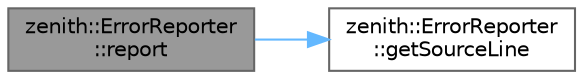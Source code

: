 digraph "zenith::ErrorReporter::report"
{
 // LATEX_PDF_SIZE
  bgcolor="transparent";
  edge [fontname=Helvetica,fontsize=10,labelfontname=Helvetica,labelfontsize=10];
  node [fontname=Helvetica,fontsize=10,shape=box,height=0.2,width=0.4];
  rankdir="LR";
  Node1 [id="Node000001",label="zenith::ErrorReporter\l::report",height=0.2,width=0.4,color="gray40", fillcolor="grey60", style="filled", fontcolor="black",tooltip=" "];
  Node1 -> Node2 [id="edge1_Node000001_Node000002",color="steelblue1",style="solid",tooltip=" "];
  Node2 [id="Node000002",label="zenith::ErrorReporter\l::getSourceLine",height=0.2,width=0.4,color="grey40", fillcolor="white", style="filled",URL="$classzenith_1_1_error_reporter.html#a09a226dae45c6ef4d8e75939ca4e7806",tooltip=" "];
}
